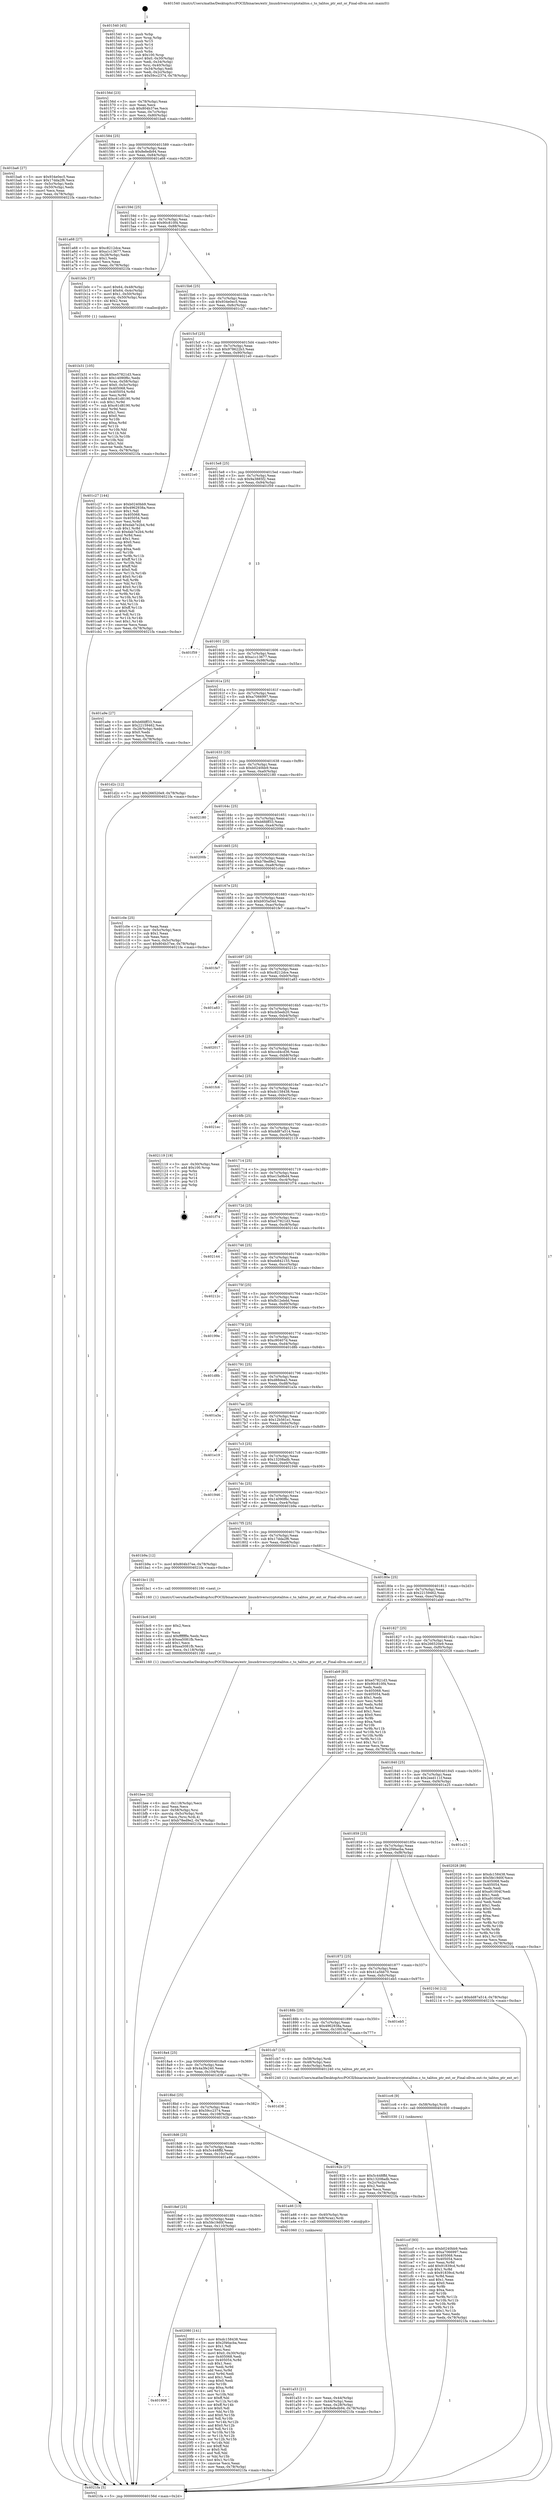 digraph "0x401540" {
  label = "0x401540 (/mnt/c/Users/mathe/Desktop/tcc/POCII/binaries/extr_linuxdriverscryptotalitos.c_to_talitos_ptr_ext_or_Final-ollvm.out::main(0))"
  labelloc = "t"
  node[shape=record]

  Entry [label="",width=0.3,height=0.3,shape=circle,fillcolor=black,style=filled]
  "0x40156d" [label="{
     0x40156d [23]\l
     | [instrs]\l
     &nbsp;&nbsp;0x40156d \<+3\>: mov -0x78(%rbp),%eax\l
     &nbsp;&nbsp;0x401570 \<+2\>: mov %eax,%ecx\l
     &nbsp;&nbsp;0x401572 \<+6\>: sub $0x804b37ee,%ecx\l
     &nbsp;&nbsp;0x401578 \<+3\>: mov %eax,-0x7c(%rbp)\l
     &nbsp;&nbsp;0x40157b \<+3\>: mov %ecx,-0x80(%rbp)\l
     &nbsp;&nbsp;0x40157e \<+6\>: je 0000000000401ba6 \<main+0x666\>\l
  }"]
  "0x401ba6" [label="{
     0x401ba6 [27]\l
     | [instrs]\l
     &nbsp;&nbsp;0x401ba6 \<+5\>: mov $0x934e0ec5,%eax\l
     &nbsp;&nbsp;0x401bab \<+5\>: mov $0x17dda2f6,%ecx\l
     &nbsp;&nbsp;0x401bb0 \<+3\>: mov -0x5c(%rbp),%edx\l
     &nbsp;&nbsp;0x401bb3 \<+3\>: cmp -0x50(%rbp),%edx\l
     &nbsp;&nbsp;0x401bb6 \<+3\>: cmovl %ecx,%eax\l
     &nbsp;&nbsp;0x401bb9 \<+3\>: mov %eax,-0x78(%rbp)\l
     &nbsp;&nbsp;0x401bbc \<+5\>: jmp 00000000004021fa \<main+0xcba\>\l
  }"]
  "0x401584" [label="{
     0x401584 [25]\l
     | [instrs]\l
     &nbsp;&nbsp;0x401584 \<+5\>: jmp 0000000000401589 \<main+0x49\>\l
     &nbsp;&nbsp;0x401589 \<+3\>: mov -0x7c(%rbp),%eax\l
     &nbsp;&nbsp;0x40158c \<+5\>: sub $0x8efedb94,%eax\l
     &nbsp;&nbsp;0x401591 \<+6\>: mov %eax,-0x84(%rbp)\l
     &nbsp;&nbsp;0x401597 \<+6\>: je 0000000000401a68 \<main+0x528\>\l
  }"]
  Exit [label="",width=0.3,height=0.3,shape=circle,fillcolor=black,style=filled,peripheries=2]
  "0x401a68" [label="{
     0x401a68 [27]\l
     | [instrs]\l
     &nbsp;&nbsp;0x401a68 \<+5\>: mov $0xc8212dce,%eax\l
     &nbsp;&nbsp;0x401a6d \<+5\>: mov $0xa1c13677,%ecx\l
     &nbsp;&nbsp;0x401a72 \<+3\>: mov -0x28(%rbp),%edx\l
     &nbsp;&nbsp;0x401a75 \<+3\>: cmp $0x1,%edx\l
     &nbsp;&nbsp;0x401a78 \<+3\>: cmovl %ecx,%eax\l
     &nbsp;&nbsp;0x401a7b \<+3\>: mov %eax,-0x78(%rbp)\l
     &nbsp;&nbsp;0x401a7e \<+5\>: jmp 00000000004021fa \<main+0xcba\>\l
  }"]
  "0x40159d" [label="{
     0x40159d [25]\l
     | [instrs]\l
     &nbsp;&nbsp;0x40159d \<+5\>: jmp 00000000004015a2 \<main+0x62\>\l
     &nbsp;&nbsp;0x4015a2 \<+3\>: mov -0x7c(%rbp),%eax\l
     &nbsp;&nbsp;0x4015a5 \<+5\>: sub $0x90c810f4,%eax\l
     &nbsp;&nbsp;0x4015aa \<+6\>: mov %eax,-0x88(%rbp)\l
     &nbsp;&nbsp;0x4015b0 \<+6\>: je 0000000000401b0c \<main+0x5cc\>\l
  }"]
  "0x401908" [label="{
     0x401908\l
  }", style=dashed]
  "0x401b0c" [label="{
     0x401b0c [37]\l
     | [instrs]\l
     &nbsp;&nbsp;0x401b0c \<+7\>: movl $0x64,-0x48(%rbp)\l
     &nbsp;&nbsp;0x401b13 \<+7\>: movl $0x64,-0x4c(%rbp)\l
     &nbsp;&nbsp;0x401b1a \<+7\>: movl $0x1,-0x50(%rbp)\l
     &nbsp;&nbsp;0x401b21 \<+4\>: movslq -0x50(%rbp),%rax\l
     &nbsp;&nbsp;0x401b25 \<+4\>: shl $0x2,%rax\l
     &nbsp;&nbsp;0x401b29 \<+3\>: mov %rax,%rdi\l
     &nbsp;&nbsp;0x401b2c \<+5\>: call 0000000000401050 \<malloc@plt\>\l
     | [calls]\l
     &nbsp;&nbsp;0x401050 \{1\} (unknown)\l
  }"]
  "0x4015b6" [label="{
     0x4015b6 [25]\l
     | [instrs]\l
     &nbsp;&nbsp;0x4015b6 \<+5\>: jmp 00000000004015bb \<main+0x7b\>\l
     &nbsp;&nbsp;0x4015bb \<+3\>: mov -0x7c(%rbp),%eax\l
     &nbsp;&nbsp;0x4015be \<+5\>: sub $0x934e0ec5,%eax\l
     &nbsp;&nbsp;0x4015c3 \<+6\>: mov %eax,-0x8c(%rbp)\l
     &nbsp;&nbsp;0x4015c9 \<+6\>: je 0000000000401c27 \<main+0x6e7\>\l
  }"]
  "0x402080" [label="{
     0x402080 [141]\l
     | [instrs]\l
     &nbsp;&nbsp;0x402080 \<+5\>: mov $0xdc158438,%eax\l
     &nbsp;&nbsp;0x402085 \<+5\>: mov $0x2f46acba,%ecx\l
     &nbsp;&nbsp;0x40208a \<+2\>: mov $0x1,%dl\l
     &nbsp;&nbsp;0x40208c \<+2\>: xor %esi,%esi\l
     &nbsp;&nbsp;0x40208e \<+7\>: movl $0x0,-0x30(%rbp)\l
     &nbsp;&nbsp;0x402095 \<+7\>: mov 0x405068,%edi\l
     &nbsp;&nbsp;0x40209c \<+8\>: mov 0x405054,%r8d\l
     &nbsp;&nbsp;0x4020a4 \<+3\>: sub $0x1,%esi\l
     &nbsp;&nbsp;0x4020a7 \<+3\>: mov %edi,%r9d\l
     &nbsp;&nbsp;0x4020aa \<+3\>: add %esi,%r9d\l
     &nbsp;&nbsp;0x4020ad \<+4\>: imul %r9d,%edi\l
     &nbsp;&nbsp;0x4020b1 \<+3\>: and $0x1,%edi\l
     &nbsp;&nbsp;0x4020b4 \<+3\>: cmp $0x0,%edi\l
     &nbsp;&nbsp;0x4020b7 \<+4\>: sete %r10b\l
     &nbsp;&nbsp;0x4020bb \<+4\>: cmp $0xa,%r8d\l
     &nbsp;&nbsp;0x4020bf \<+4\>: setl %r11b\l
     &nbsp;&nbsp;0x4020c3 \<+3\>: mov %r10b,%bl\l
     &nbsp;&nbsp;0x4020c6 \<+3\>: xor $0xff,%bl\l
     &nbsp;&nbsp;0x4020c9 \<+3\>: mov %r11b,%r14b\l
     &nbsp;&nbsp;0x4020cc \<+4\>: xor $0xff,%r14b\l
     &nbsp;&nbsp;0x4020d0 \<+3\>: xor $0x0,%dl\l
     &nbsp;&nbsp;0x4020d3 \<+3\>: mov %bl,%r15b\l
     &nbsp;&nbsp;0x4020d6 \<+4\>: and $0x0,%r15b\l
     &nbsp;&nbsp;0x4020da \<+3\>: and %dl,%r10b\l
     &nbsp;&nbsp;0x4020dd \<+3\>: mov %r14b,%r12b\l
     &nbsp;&nbsp;0x4020e0 \<+4\>: and $0x0,%r12b\l
     &nbsp;&nbsp;0x4020e4 \<+3\>: and %dl,%r11b\l
     &nbsp;&nbsp;0x4020e7 \<+3\>: or %r10b,%r15b\l
     &nbsp;&nbsp;0x4020ea \<+3\>: or %r11b,%r12b\l
     &nbsp;&nbsp;0x4020ed \<+3\>: xor %r12b,%r15b\l
     &nbsp;&nbsp;0x4020f0 \<+3\>: or %r14b,%bl\l
     &nbsp;&nbsp;0x4020f3 \<+3\>: xor $0xff,%bl\l
     &nbsp;&nbsp;0x4020f6 \<+3\>: or $0x0,%dl\l
     &nbsp;&nbsp;0x4020f9 \<+2\>: and %dl,%bl\l
     &nbsp;&nbsp;0x4020fb \<+3\>: or %bl,%r15b\l
     &nbsp;&nbsp;0x4020fe \<+4\>: test $0x1,%r15b\l
     &nbsp;&nbsp;0x402102 \<+3\>: cmovne %ecx,%eax\l
     &nbsp;&nbsp;0x402105 \<+3\>: mov %eax,-0x78(%rbp)\l
     &nbsp;&nbsp;0x402108 \<+5\>: jmp 00000000004021fa \<main+0xcba\>\l
  }"]
  "0x401c27" [label="{
     0x401c27 [144]\l
     | [instrs]\l
     &nbsp;&nbsp;0x401c27 \<+5\>: mov $0xb0240bb9,%eax\l
     &nbsp;&nbsp;0x401c2c \<+5\>: mov $0x4962938a,%ecx\l
     &nbsp;&nbsp;0x401c31 \<+2\>: mov $0x1,%dl\l
     &nbsp;&nbsp;0x401c33 \<+7\>: mov 0x405068,%esi\l
     &nbsp;&nbsp;0x401c3a \<+7\>: mov 0x405054,%edi\l
     &nbsp;&nbsp;0x401c41 \<+3\>: mov %esi,%r8d\l
     &nbsp;&nbsp;0x401c44 \<+7\>: add $0xdab7e2b4,%r8d\l
     &nbsp;&nbsp;0x401c4b \<+4\>: sub $0x1,%r8d\l
     &nbsp;&nbsp;0x401c4f \<+7\>: sub $0xdab7e2b4,%r8d\l
     &nbsp;&nbsp;0x401c56 \<+4\>: imul %r8d,%esi\l
     &nbsp;&nbsp;0x401c5a \<+3\>: and $0x1,%esi\l
     &nbsp;&nbsp;0x401c5d \<+3\>: cmp $0x0,%esi\l
     &nbsp;&nbsp;0x401c60 \<+4\>: sete %r9b\l
     &nbsp;&nbsp;0x401c64 \<+3\>: cmp $0xa,%edi\l
     &nbsp;&nbsp;0x401c67 \<+4\>: setl %r10b\l
     &nbsp;&nbsp;0x401c6b \<+3\>: mov %r9b,%r11b\l
     &nbsp;&nbsp;0x401c6e \<+4\>: xor $0xff,%r11b\l
     &nbsp;&nbsp;0x401c72 \<+3\>: mov %r10b,%bl\l
     &nbsp;&nbsp;0x401c75 \<+3\>: xor $0xff,%bl\l
     &nbsp;&nbsp;0x401c78 \<+3\>: xor $0x0,%dl\l
     &nbsp;&nbsp;0x401c7b \<+3\>: mov %r11b,%r14b\l
     &nbsp;&nbsp;0x401c7e \<+4\>: and $0x0,%r14b\l
     &nbsp;&nbsp;0x401c82 \<+3\>: and %dl,%r9b\l
     &nbsp;&nbsp;0x401c85 \<+3\>: mov %bl,%r15b\l
     &nbsp;&nbsp;0x401c88 \<+4\>: and $0x0,%r15b\l
     &nbsp;&nbsp;0x401c8c \<+3\>: and %dl,%r10b\l
     &nbsp;&nbsp;0x401c8f \<+3\>: or %r9b,%r14b\l
     &nbsp;&nbsp;0x401c92 \<+3\>: or %r10b,%r15b\l
     &nbsp;&nbsp;0x401c95 \<+3\>: xor %r15b,%r14b\l
     &nbsp;&nbsp;0x401c98 \<+3\>: or %bl,%r11b\l
     &nbsp;&nbsp;0x401c9b \<+4\>: xor $0xff,%r11b\l
     &nbsp;&nbsp;0x401c9f \<+3\>: or $0x0,%dl\l
     &nbsp;&nbsp;0x401ca2 \<+3\>: and %dl,%r11b\l
     &nbsp;&nbsp;0x401ca5 \<+3\>: or %r11b,%r14b\l
     &nbsp;&nbsp;0x401ca8 \<+4\>: test $0x1,%r14b\l
     &nbsp;&nbsp;0x401cac \<+3\>: cmovne %ecx,%eax\l
     &nbsp;&nbsp;0x401caf \<+3\>: mov %eax,-0x78(%rbp)\l
     &nbsp;&nbsp;0x401cb2 \<+5\>: jmp 00000000004021fa \<main+0xcba\>\l
  }"]
  "0x4015cf" [label="{
     0x4015cf [25]\l
     | [instrs]\l
     &nbsp;&nbsp;0x4015cf \<+5\>: jmp 00000000004015d4 \<main+0x94\>\l
     &nbsp;&nbsp;0x4015d4 \<+3\>: mov -0x7c(%rbp),%eax\l
     &nbsp;&nbsp;0x4015d7 \<+5\>: sub $0x978622b3,%eax\l
     &nbsp;&nbsp;0x4015dc \<+6\>: mov %eax,-0x90(%rbp)\l
     &nbsp;&nbsp;0x4015e2 \<+6\>: je 00000000004021e0 \<main+0xca0\>\l
  }"]
  "0x401ccf" [label="{
     0x401ccf [93]\l
     | [instrs]\l
     &nbsp;&nbsp;0x401ccf \<+5\>: mov $0xb0240bb9,%edx\l
     &nbsp;&nbsp;0x401cd4 \<+5\>: mov $0xa7066997,%esi\l
     &nbsp;&nbsp;0x401cd9 \<+7\>: mov 0x405068,%eax\l
     &nbsp;&nbsp;0x401ce0 \<+7\>: mov 0x405054,%ecx\l
     &nbsp;&nbsp;0x401ce7 \<+3\>: mov %eax,%r8d\l
     &nbsp;&nbsp;0x401cea \<+7\>: add $0x91839cd,%r8d\l
     &nbsp;&nbsp;0x401cf1 \<+4\>: sub $0x1,%r8d\l
     &nbsp;&nbsp;0x401cf5 \<+7\>: sub $0x91839cd,%r8d\l
     &nbsp;&nbsp;0x401cfc \<+4\>: imul %r8d,%eax\l
     &nbsp;&nbsp;0x401d00 \<+3\>: and $0x1,%eax\l
     &nbsp;&nbsp;0x401d03 \<+3\>: cmp $0x0,%eax\l
     &nbsp;&nbsp;0x401d06 \<+4\>: sete %r9b\l
     &nbsp;&nbsp;0x401d0a \<+3\>: cmp $0xa,%ecx\l
     &nbsp;&nbsp;0x401d0d \<+4\>: setl %r10b\l
     &nbsp;&nbsp;0x401d11 \<+3\>: mov %r9b,%r11b\l
     &nbsp;&nbsp;0x401d14 \<+3\>: and %r10b,%r11b\l
     &nbsp;&nbsp;0x401d17 \<+3\>: xor %r10b,%r9b\l
     &nbsp;&nbsp;0x401d1a \<+3\>: or %r9b,%r11b\l
     &nbsp;&nbsp;0x401d1d \<+4\>: test $0x1,%r11b\l
     &nbsp;&nbsp;0x401d21 \<+3\>: cmovne %esi,%edx\l
     &nbsp;&nbsp;0x401d24 \<+3\>: mov %edx,-0x78(%rbp)\l
     &nbsp;&nbsp;0x401d27 \<+5\>: jmp 00000000004021fa \<main+0xcba\>\l
  }"]
  "0x4021e0" [label="{
     0x4021e0\l
  }", style=dashed]
  "0x4015e8" [label="{
     0x4015e8 [25]\l
     | [instrs]\l
     &nbsp;&nbsp;0x4015e8 \<+5\>: jmp 00000000004015ed \<main+0xad\>\l
     &nbsp;&nbsp;0x4015ed \<+3\>: mov -0x7c(%rbp),%eax\l
     &nbsp;&nbsp;0x4015f0 \<+5\>: sub $0x9a3885f2,%eax\l
     &nbsp;&nbsp;0x4015f5 \<+6\>: mov %eax,-0x94(%rbp)\l
     &nbsp;&nbsp;0x4015fb \<+6\>: je 0000000000401f59 \<main+0xa19\>\l
  }"]
  "0x401cc6" [label="{
     0x401cc6 [9]\l
     | [instrs]\l
     &nbsp;&nbsp;0x401cc6 \<+4\>: mov -0x58(%rbp),%rdi\l
     &nbsp;&nbsp;0x401cca \<+5\>: call 0000000000401030 \<free@plt\>\l
     | [calls]\l
     &nbsp;&nbsp;0x401030 \{1\} (unknown)\l
  }"]
  "0x401f59" [label="{
     0x401f59\l
  }", style=dashed]
  "0x401601" [label="{
     0x401601 [25]\l
     | [instrs]\l
     &nbsp;&nbsp;0x401601 \<+5\>: jmp 0000000000401606 \<main+0xc6\>\l
     &nbsp;&nbsp;0x401606 \<+3\>: mov -0x7c(%rbp),%eax\l
     &nbsp;&nbsp;0x401609 \<+5\>: sub $0xa1c13677,%eax\l
     &nbsp;&nbsp;0x40160e \<+6\>: mov %eax,-0x98(%rbp)\l
     &nbsp;&nbsp;0x401614 \<+6\>: je 0000000000401a9e \<main+0x55e\>\l
  }"]
  "0x401bee" [label="{
     0x401bee [32]\l
     | [instrs]\l
     &nbsp;&nbsp;0x401bee \<+6\>: mov -0x118(%rbp),%ecx\l
     &nbsp;&nbsp;0x401bf4 \<+3\>: imul %eax,%ecx\l
     &nbsp;&nbsp;0x401bf7 \<+4\>: mov -0x58(%rbp),%rsi\l
     &nbsp;&nbsp;0x401bfb \<+4\>: movslq -0x5c(%rbp),%rdi\l
     &nbsp;&nbsp;0x401bff \<+3\>: mov %ecx,(%rsi,%rdi,4)\l
     &nbsp;&nbsp;0x401c02 \<+7\>: movl $0xb78ed9e2,-0x78(%rbp)\l
     &nbsp;&nbsp;0x401c09 \<+5\>: jmp 00000000004021fa \<main+0xcba\>\l
  }"]
  "0x401a9e" [label="{
     0x401a9e [27]\l
     | [instrs]\l
     &nbsp;&nbsp;0x401a9e \<+5\>: mov $0xb6fdff33,%eax\l
     &nbsp;&nbsp;0x401aa3 \<+5\>: mov $0x22159462,%ecx\l
     &nbsp;&nbsp;0x401aa8 \<+3\>: mov -0x28(%rbp),%edx\l
     &nbsp;&nbsp;0x401aab \<+3\>: cmp $0x0,%edx\l
     &nbsp;&nbsp;0x401aae \<+3\>: cmove %ecx,%eax\l
     &nbsp;&nbsp;0x401ab1 \<+3\>: mov %eax,-0x78(%rbp)\l
     &nbsp;&nbsp;0x401ab4 \<+5\>: jmp 00000000004021fa \<main+0xcba\>\l
  }"]
  "0x40161a" [label="{
     0x40161a [25]\l
     | [instrs]\l
     &nbsp;&nbsp;0x40161a \<+5\>: jmp 000000000040161f \<main+0xdf\>\l
     &nbsp;&nbsp;0x40161f \<+3\>: mov -0x7c(%rbp),%eax\l
     &nbsp;&nbsp;0x401622 \<+5\>: sub $0xa7066997,%eax\l
     &nbsp;&nbsp;0x401627 \<+6\>: mov %eax,-0x9c(%rbp)\l
     &nbsp;&nbsp;0x40162d \<+6\>: je 0000000000401d2c \<main+0x7ec\>\l
  }"]
  "0x401bc6" [label="{
     0x401bc6 [40]\l
     | [instrs]\l
     &nbsp;&nbsp;0x401bc6 \<+5\>: mov $0x2,%ecx\l
     &nbsp;&nbsp;0x401bcb \<+1\>: cltd\l
     &nbsp;&nbsp;0x401bcc \<+2\>: idiv %ecx\l
     &nbsp;&nbsp;0x401bce \<+6\>: imul $0xfffffffe,%edx,%ecx\l
     &nbsp;&nbsp;0x401bd4 \<+6\>: sub $0xea5081fb,%ecx\l
     &nbsp;&nbsp;0x401bda \<+3\>: add $0x1,%ecx\l
     &nbsp;&nbsp;0x401bdd \<+6\>: add $0xea5081fb,%ecx\l
     &nbsp;&nbsp;0x401be3 \<+6\>: mov %ecx,-0x118(%rbp)\l
     &nbsp;&nbsp;0x401be9 \<+5\>: call 0000000000401160 \<next_i\>\l
     | [calls]\l
     &nbsp;&nbsp;0x401160 \{1\} (/mnt/c/Users/mathe/Desktop/tcc/POCII/binaries/extr_linuxdriverscryptotalitos.c_to_talitos_ptr_ext_or_Final-ollvm.out::next_i)\l
  }"]
  "0x401d2c" [label="{
     0x401d2c [12]\l
     | [instrs]\l
     &nbsp;&nbsp;0x401d2c \<+7\>: movl $0x266520e9,-0x78(%rbp)\l
     &nbsp;&nbsp;0x401d33 \<+5\>: jmp 00000000004021fa \<main+0xcba\>\l
  }"]
  "0x401633" [label="{
     0x401633 [25]\l
     | [instrs]\l
     &nbsp;&nbsp;0x401633 \<+5\>: jmp 0000000000401638 \<main+0xf8\>\l
     &nbsp;&nbsp;0x401638 \<+3\>: mov -0x7c(%rbp),%eax\l
     &nbsp;&nbsp;0x40163b \<+5\>: sub $0xb0240bb9,%eax\l
     &nbsp;&nbsp;0x401640 \<+6\>: mov %eax,-0xa0(%rbp)\l
     &nbsp;&nbsp;0x401646 \<+6\>: je 0000000000402180 \<main+0xc40\>\l
  }"]
  "0x401b31" [label="{
     0x401b31 [105]\l
     | [instrs]\l
     &nbsp;&nbsp;0x401b31 \<+5\>: mov $0xe57821d3,%ecx\l
     &nbsp;&nbsp;0x401b36 \<+5\>: mov $0x14090f6c,%edx\l
     &nbsp;&nbsp;0x401b3b \<+4\>: mov %rax,-0x58(%rbp)\l
     &nbsp;&nbsp;0x401b3f \<+7\>: movl $0x0,-0x5c(%rbp)\l
     &nbsp;&nbsp;0x401b46 \<+7\>: mov 0x405068,%esi\l
     &nbsp;&nbsp;0x401b4d \<+8\>: mov 0x405054,%r8d\l
     &nbsp;&nbsp;0x401b55 \<+3\>: mov %esi,%r9d\l
     &nbsp;&nbsp;0x401b58 \<+7\>: add $0xc61d8190,%r9d\l
     &nbsp;&nbsp;0x401b5f \<+4\>: sub $0x1,%r9d\l
     &nbsp;&nbsp;0x401b63 \<+7\>: sub $0xc61d8190,%r9d\l
     &nbsp;&nbsp;0x401b6a \<+4\>: imul %r9d,%esi\l
     &nbsp;&nbsp;0x401b6e \<+3\>: and $0x1,%esi\l
     &nbsp;&nbsp;0x401b71 \<+3\>: cmp $0x0,%esi\l
     &nbsp;&nbsp;0x401b74 \<+4\>: sete %r10b\l
     &nbsp;&nbsp;0x401b78 \<+4\>: cmp $0xa,%r8d\l
     &nbsp;&nbsp;0x401b7c \<+4\>: setl %r11b\l
     &nbsp;&nbsp;0x401b80 \<+3\>: mov %r10b,%bl\l
     &nbsp;&nbsp;0x401b83 \<+3\>: and %r11b,%bl\l
     &nbsp;&nbsp;0x401b86 \<+3\>: xor %r11b,%r10b\l
     &nbsp;&nbsp;0x401b89 \<+3\>: or %r10b,%bl\l
     &nbsp;&nbsp;0x401b8c \<+3\>: test $0x1,%bl\l
     &nbsp;&nbsp;0x401b8f \<+3\>: cmovne %edx,%ecx\l
     &nbsp;&nbsp;0x401b92 \<+3\>: mov %ecx,-0x78(%rbp)\l
     &nbsp;&nbsp;0x401b95 \<+5\>: jmp 00000000004021fa \<main+0xcba\>\l
  }"]
  "0x402180" [label="{
     0x402180\l
  }", style=dashed]
  "0x40164c" [label="{
     0x40164c [25]\l
     | [instrs]\l
     &nbsp;&nbsp;0x40164c \<+5\>: jmp 0000000000401651 \<main+0x111\>\l
     &nbsp;&nbsp;0x401651 \<+3\>: mov -0x7c(%rbp),%eax\l
     &nbsp;&nbsp;0x401654 \<+5\>: sub $0xb6fdff33,%eax\l
     &nbsp;&nbsp;0x401659 \<+6\>: mov %eax,-0xa4(%rbp)\l
     &nbsp;&nbsp;0x40165f \<+6\>: je 000000000040200b \<main+0xacb\>\l
  }"]
  "0x401a53" [label="{
     0x401a53 [21]\l
     | [instrs]\l
     &nbsp;&nbsp;0x401a53 \<+3\>: mov %eax,-0x44(%rbp)\l
     &nbsp;&nbsp;0x401a56 \<+3\>: mov -0x44(%rbp),%eax\l
     &nbsp;&nbsp;0x401a59 \<+3\>: mov %eax,-0x28(%rbp)\l
     &nbsp;&nbsp;0x401a5c \<+7\>: movl $0x8efedb94,-0x78(%rbp)\l
     &nbsp;&nbsp;0x401a63 \<+5\>: jmp 00000000004021fa \<main+0xcba\>\l
  }"]
  "0x40200b" [label="{
     0x40200b\l
  }", style=dashed]
  "0x401665" [label="{
     0x401665 [25]\l
     | [instrs]\l
     &nbsp;&nbsp;0x401665 \<+5\>: jmp 000000000040166a \<main+0x12a\>\l
     &nbsp;&nbsp;0x40166a \<+3\>: mov -0x7c(%rbp),%eax\l
     &nbsp;&nbsp;0x40166d \<+5\>: sub $0xb78ed9e2,%eax\l
     &nbsp;&nbsp;0x401672 \<+6\>: mov %eax,-0xa8(%rbp)\l
     &nbsp;&nbsp;0x401678 \<+6\>: je 0000000000401c0e \<main+0x6ce\>\l
  }"]
  "0x4018ef" [label="{
     0x4018ef [25]\l
     | [instrs]\l
     &nbsp;&nbsp;0x4018ef \<+5\>: jmp 00000000004018f4 \<main+0x3b4\>\l
     &nbsp;&nbsp;0x4018f4 \<+3\>: mov -0x7c(%rbp),%eax\l
     &nbsp;&nbsp;0x4018f7 \<+5\>: sub $0x5fe19d0f,%eax\l
     &nbsp;&nbsp;0x4018fc \<+6\>: mov %eax,-0x110(%rbp)\l
     &nbsp;&nbsp;0x401902 \<+6\>: je 0000000000402080 \<main+0xb40\>\l
  }"]
  "0x401c0e" [label="{
     0x401c0e [25]\l
     | [instrs]\l
     &nbsp;&nbsp;0x401c0e \<+2\>: xor %eax,%eax\l
     &nbsp;&nbsp;0x401c10 \<+3\>: mov -0x5c(%rbp),%ecx\l
     &nbsp;&nbsp;0x401c13 \<+3\>: sub $0x1,%eax\l
     &nbsp;&nbsp;0x401c16 \<+2\>: sub %eax,%ecx\l
     &nbsp;&nbsp;0x401c18 \<+3\>: mov %ecx,-0x5c(%rbp)\l
     &nbsp;&nbsp;0x401c1b \<+7\>: movl $0x804b37ee,-0x78(%rbp)\l
     &nbsp;&nbsp;0x401c22 \<+5\>: jmp 00000000004021fa \<main+0xcba\>\l
  }"]
  "0x40167e" [label="{
     0x40167e [25]\l
     | [instrs]\l
     &nbsp;&nbsp;0x40167e \<+5\>: jmp 0000000000401683 \<main+0x143\>\l
     &nbsp;&nbsp;0x401683 \<+3\>: mov -0x7c(%rbp),%eax\l
     &nbsp;&nbsp;0x401686 \<+5\>: sub $0xb935a54d,%eax\l
     &nbsp;&nbsp;0x40168b \<+6\>: mov %eax,-0xac(%rbp)\l
     &nbsp;&nbsp;0x401691 \<+6\>: je 0000000000401fe7 \<main+0xaa7\>\l
  }"]
  "0x401a46" [label="{
     0x401a46 [13]\l
     | [instrs]\l
     &nbsp;&nbsp;0x401a46 \<+4\>: mov -0x40(%rbp),%rax\l
     &nbsp;&nbsp;0x401a4a \<+4\>: mov 0x8(%rax),%rdi\l
     &nbsp;&nbsp;0x401a4e \<+5\>: call 0000000000401060 \<atoi@plt\>\l
     | [calls]\l
     &nbsp;&nbsp;0x401060 \{1\} (unknown)\l
  }"]
  "0x401fe7" [label="{
     0x401fe7\l
  }", style=dashed]
  "0x401697" [label="{
     0x401697 [25]\l
     | [instrs]\l
     &nbsp;&nbsp;0x401697 \<+5\>: jmp 000000000040169c \<main+0x15c\>\l
     &nbsp;&nbsp;0x40169c \<+3\>: mov -0x7c(%rbp),%eax\l
     &nbsp;&nbsp;0x40169f \<+5\>: sub $0xc8212dce,%eax\l
     &nbsp;&nbsp;0x4016a4 \<+6\>: mov %eax,-0xb0(%rbp)\l
     &nbsp;&nbsp;0x4016aa \<+6\>: je 0000000000401a83 \<main+0x543\>\l
  }"]
  "0x401540" [label="{
     0x401540 [45]\l
     | [instrs]\l
     &nbsp;&nbsp;0x401540 \<+1\>: push %rbp\l
     &nbsp;&nbsp;0x401541 \<+3\>: mov %rsp,%rbp\l
     &nbsp;&nbsp;0x401544 \<+2\>: push %r15\l
     &nbsp;&nbsp;0x401546 \<+2\>: push %r14\l
     &nbsp;&nbsp;0x401548 \<+2\>: push %r12\l
     &nbsp;&nbsp;0x40154a \<+1\>: push %rbx\l
     &nbsp;&nbsp;0x40154b \<+7\>: sub $0x100,%rsp\l
     &nbsp;&nbsp;0x401552 \<+7\>: movl $0x0,-0x30(%rbp)\l
     &nbsp;&nbsp;0x401559 \<+3\>: mov %edi,-0x34(%rbp)\l
     &nbsp;&nbsp;0x40155c \<+4\>: mov %rsi,-0x40(%rbp)\l
     &nbsp;&nbsp;0x401560 \<+3\>: mov -0x34(%rbp),%edi\l
     &nbsp;&nbsp;0x401563 \<+3\>: mov %edi,-0x2c(%rbp)\l
     &nbsp;&nbsp;0x401566 \<+7\>: movl $0x59cc2374,-0x78(%rbp)\l
  }"]
  "0x401a83" [label="{
     0x401a83\l
  }", style=dashed]
  "0x4016b0" [label="{
     0x4016b0 [25]\l
     | [instrs]\l
     &nbsp;&nbsp;0x4016b0 \<+5\>: jmp 00000000004016b5 \<main+0x175\>\l
     &nbsp;&nbsp;0x4016b5 \<+3\>: mov -0x7c(%rbp),%eax\l
     &nbsp;&nbsp;0x4016b8 \<+5\>: sub $0xcb5eeb20,%eax\l
     &nbsp;&nbsp;0x4016bd \<+6\>: mov %eax,-0xb4(%rbp)\l
     &nbsp;&nbsp;0x4016c3 \<+6\>: je 0000000000402017 \<main+0xad7\>\l
  }"]
  "0x4021fa" [label="{
     0x4021fa [5]\l
     | [instrs]\l
     &nbsp;&nbsp;0x4021fa \<+5\>: jmp 000000000040156d \<main+0x2d\>\l
  }"]
  "0x402017" [label="{
     0x402017\l
  }", style=dashed]
  "0x4016c9" [label="{
     0x4016c9 [25]\l
     | [instrs]\l
     &nbsp;&nbsp;0x4016c9 \<+5\>: jmp 00000000004016ce \<main+0x18e\>\l
     &nbsp;&nbsp;0x4016ce \<+3\>: mov -0x7c(%rbp),%eax\l
     &nbsp;&nbsp;0x4016d1 \<+5\>: sub $0xccd4cd36,%eax\l
     &nbsp;&nbsp;0x4016d6 \<+6\>: mov %eax,-0xb8(%rbp)\l
     &nbsp;&nbsp;0x4016dc \<+6\>: je 0000000000401fc6 \<main+0xa86\>\l
  }"]
  "0x4018d6" [label="{
     0x4018d6 [25]\l
     | [instrs]\l
     &nbsp;&nbsp;0x4018d6 \<+5\>: jmp 00000000004018db \<main+0x39b\>\l
     &nbsp;&nbsp;0x4018db \<+3\>: mov -0x7c(%rbp),%eax\l
     &nbsp;&nbsp;0x4018de \<+5\>: sub $0x5c448ffd,%eax\l
     &nbsp;&nbsp;0x4018e3 \<+6\>: mov %eax,-0x10c(%rbp)\l
     &nbsp;&nbsp;0x4018e9 \<+6\>: je 0000000000401a46 \<main+0x506\>\l
  }"]
  "0x401fc6" [label="{
     0x401fc6\l
  }", style=dashed]
  "0x4016e2" [label="{
     0x4016e2 [25]\l
     | [instrs]\l
     &nbsp;&nbsp;0x4016e2 \<+5\>: jmp 00000000004016e7 \<main+0x1a7\>\l
     &nbsp;&nbsp;0x4016e7 \<+3\>: mov -0x7c(%rbp),%eax\l
     &nbsp;&nbsp;0x4016ea \<+5\>: sub $0xdc158438,%eax\l
     &nbsp;&nbsp;0x4016ef \<+6\>: mov %eax,-0xbc(%rbp)\l
     &nbsp;&nbsp;0x4016f5 \<+6\>: je 00000000004021ec \<main+0xcac\>\l
  }"]
  "0x40192b" [label="{
     0x40192b [27]\l
     | [instrs]\l
     &nbsp;&nbsp;0x40192b \<+5\>: mov $0x5c448ffd,%eax\l
     &nbsp;&nbsp;0x401930 \<+5\>: mov $0x13208adb,%ecx\l
     &nbsp;&nbsp;0x401935 \<+3\>: mov -0x2c(%rbp),%edx\l
     &nbsp;&nbsp;0x401938 \<+3\>: cmp $0x2,%edx\l
     &nbsp;&nbsp;0x40193b \<+3\>: cmovne %ecx,%eax\l
     &nbsp;&nbsp;0x40193e \<+3\>: mov %eax,-0x78(%rbp)\l
     &nbsp;&nbsp;0x401941 \<+5\>: jmp 00000000004021fa \<main+0xcba\>\l
  }"]
  "0x4021ec" [label="{
     0x4021ec\l
  }", style=dashed]
  "0x4016fb" [label="{
     0x4016fb [25]\l
     | [instrs]\l
     &nbsp;&nbsp;0x4016fb \<+5\>: jmp 0000000000401700 \<main+0x1c0\>\l
     &nbsp;&nbsp;0x401700 \<+3\>: mov -0x7c(%rbp),%eax\l
     &nbsp;&nbsp;0x401703 \<+5\>: sub $0xdd87a514,%eax\l
     &nbsp;&nbsp;0x401708 \<+6\>: mov %eax,-0xc0(%rbp)\l
     &nbsp;&nbsp;0x40170e \<+6\>: je 0000000000402119 \<main+0xbd9\>\l
  }"]
  "0x4018bd" [label="{
     0x4018bd [25]\l
     | [instrs]\l
     &nbsp;&nbsp;0x4018bd \<+5\>: jmp 00000000004018c2 \<main+0x382\>\l
     &nbsp;&nbsp;0x4018c2 \<+3\>: mov -0x7c(%rbp),%eax\l
     &nbsp;&nbsp;0x4018c5 \<+5\>: sub $0x59cc2374,%eax\l
     &nbsp;&nbsp;0x4018ca \<+6\>: mov %eax,-0x108(%rbp)\l
     &nbsp;&nbsp;0x4018d0 \<+6\>: je 000000000040192b \<main+0x3eb\>\l
  }"]
  "0x402119" [label="{
     0x402119 [19]\l
     | [instrs]\l
     &nbsp;&nbsp;0x402119 \<+3\>: mov -0x30(%rbp),%eax\l
     &nbsp;&nbsp;0x40211c \<+7\>: add $0x100,%rsp\l
     &nbsp;&nbsp;0x402123 \<+1\>: pop %rbx\l
     &nbsp;&nbsp;0x402124 \<+2\>: pop %r12\l
     &nbsp;&nbsp;0x402126 \<+2\>: pop %r14\l
     &nbsp;&nbsp;0x402128 \<+2\>: pop %r15\l
     &nbsp;&nbsp;0x40212a \<+1\>: pop %rbp\l
     &nbsp;&nbsp;0x40212b \<+1\>: ret\l
  }"]
  "0x401714" [label="{
     0x401714 [25]\l
     | [instrs]\l
     &nbsp;&nbsp;0x401714 \<+5\>: jmp 0000000000401719 \<main+0x1d9\>\l
     &nbsp;&nbsp;0x401719 \<+3\>: mov -0x7c(%rbp),%eax\l
     &nbsp;&nbsp;0x40171c \<+5\>: sub $0xe15a9bd4,%eax\l
     &nbsp;&nbsp;0x401721 \<+6\>: mov %eax,-0xc4(%rbp)\l
     &nbsp;&nbsp;0x401727 \<+6\>: je 0000000000401f74 \<main+0xa34\>\l
  }"]
  "0x401d38" [label="{
     0x401d38\l
  }", style=dashed]
  "0x401f74" [label="{
     0x401f74\l
  }", style=dashed]
  "0x40172d" [label="{
     0x40172d [25]\l
     | [instrs]\l
     &nbsp;&nbsp;0x40172d \<+5\>: jmp 0000000000401732 \<main+0x1f2\>\l
     &nbsp;&nbsp;0x401732 \<+3\>: mov -0x7c(%rbp),%eax\l
     &nbsp;&nbsp;0x401735 \<+5\>: sub $0xe57821d3,%eax\l
     &nbsp;&nbsp;0x40173a \<+6\>: mov %eax,-0xc8(%rbp)\l
     &nbsp;&nbsp;0x401740 \<+6\>: je 0000000000402144 \<main+0xc04\>\l
  }"]
  "0x4018a4" [label="{
     0x4018a4 [25]\l
     | [instrs]\l
     &nbsp;&nbsp;0x4018a4 \<+5\>: jmp 00000000004018a9 \<main+0x369\>\l
     &nbsp;&nbsp;0x4018a9 \<+3\>: mov -0x7c(%rbp),%eax\l
     &nbsp;&nbsp;0x4018ac \<+5\>: sub $0x4a3fe240,%eax\l
     &nbsp;&nbsp;0x4018b1 \<+6\>: mov %eax,-0x104(%rbp)\l
     &nbsp;&nbsp;0x4018b7 \<+6\>: je 0000000000401d38 \<main+0x7f8\>\l
  }"]
  "0x402144" [label="{
     0x402144\l
  }", style=dashed]
  "0x401746" [label="{
     0x401746 [25]\l
     | [instrs]\l
     &nbsp;&nbsp;0x401746 \<+5\>: jmp 000000000040174b \<main+0x20b\>\l
     &nbsp;&nbsp;0x40174b \<+3\>: mov -0x7c(%rbp),%eax\l
     &nbsp;&nbsp;0x40174e \<+5\>: sub $0xeb842155,%eax\l
     &nbsp;&nbsp;0x401753 \<+6\>: mov %eax,-0xcc(%rbp)\l
     &nbsp;&nbsp;0x401759 \<+6\>: je 000000000040212c \<main+0xbec\>\l
  }"]
  "0x401cb7" [label="{
     0x401cb7 [15]\l
     | [instrs]\l
     &nbsp;&nbsp;0x401cb7 \<+4\>: mov -0x58(%rbp),%rdi\l
     &nbsp;&nbsp;0x401cbb \<+3\>: mov -0x48(%rbp),%esi\l
     &nbsp;&nbsp;0x401cbe \<+3\>: mov -0x4c(%rbp),%edx\l
     &nbsp;&nbsp;0x401cc1 \<+5\>: call 0000000000401240 \<to_talitos_ptr_ext_or\>\l
     | [calls]\l
     &nbsp;&nbsp;0x401240 \{1\} (/mnt/c/Users/mathe/Desktop/tcc/POCII/binaries/extr_linuxdriverscryptotalitos.c_to_talitos_ptr_ext_or_Final-ollvm.out::to_talitos_ptr_ext_or)\l
  }"]
  "0x40212c" [label="{
     0x40212c\l
  }", style=dashed]
  "0x40175f" [label="{
     0x40175f [25]\l
     | [instrs]\l
     &nbsp;&nbsp;0x40175f \<+5\>: jmp 0000000000401764 \<main+0x224\>\l
     &nbsp;&nbsp;0x401764 \<+3\>: mov -0x7c(%rbp),%eax\l
     &nbsp;&nbsp;0x401767 \<+5\>: sub $0xfb12ebdd,%eax\l
     &nbsp;&nbsp;0x40176c \<+6\>: mov %eax,-0xd0(%rbp)\l
     &nbsp;&nbsp;0x401772 \<+6\>: je 000000000040199e \<main+0x45e\>\l
  }"]
  "0x40188b" [label="{
     0x40188b [25]\l
     | [instrs]\l
     &nbsp;&nbsp;0x40188b \<+5\>: jmp 0000000000401890 \<main+0x350\>\l
     &nbsp;&nbsp;0x401890 \<+3\>: mov -0x7c(%rbp),%eax\l
     &nbsp;&nbsp;0x401893 \<+5\>: sub $0x4962938a,%eax\l
     &nbsp;&nbsp;0x401898 \<+6\>: mov %eax,-0x100(%rbp)\l
     &nbsp;&nbsp;0x40189e \<+6\>: je 0000000000401cb7 \<main+0x777\>\l
  }"]
  "0x40199e" [label="{
     0x40199e\l
  }", style=dashed]
  "0x401778" [label="{
     0x401778 [25]\l
     | [instrs]\l
     &nbsp;&nbsp;0x401778 \<+5\>: jmp 000000000040177d \<main+0x23d\>\l
     &nbsp;&nbsp;0x40177d \<+3\>: mov -0x7c(%rbp),%eax\l
     &nbsp;&nbsp;0x401780 \<+5\>: sub $0xc90407d,%eax\l
     &nbsp;&nbsp;0x401785 \<+6\>: mov %eax,-0xd4(%rbp)\l
     &nbsp;&nbsp;0x40178b \<+6\>: je 0000000000401d8b \<main+0x84b\>\l
  }"]
  "0x401eb5" [label="{
     0x401eb5\l
  }", style=dashed]
  "0x401d8b" [label="{
     0x401d8b\l
  }", style=dashed]
  "0x401791" [label="{
     0x401791 [25]\l
     | [instrs]\l
     &nbsp;&nbsp;0x401791 \<+5\>: jmp 0000000000401796 \<main+0x256\>\l
     &nbsp;&nbsp;0x401796 \<+3\>: mov -0x7c(%rbp),%eax\l
     &nbsp;&nbsp;0x401799 \<+5\>: sub $0xd88dea5,%eax\l
     &nbsp;&nbsp;0x40179e \<+6\>: mov %eax,-0xd8(%rbp)\l
     &nbsp;&nbsp;0x4017a4 \<+6\>: je 0000000000401a3a \<main+0x4fa\>\l
  }"]
  "0x401872" [label="{
     0x401872 [25]\l
     | [instrs]\l
     &nbsp;&nbsp;0x401872 \<+5\>: jmp 0000000000401877 \<main+0x337\>\l
     &nbsp;&nbsp;0x401877 \<+3\>: mov -0x7c(%rbp),%eax\l
     &nbsp;&nbsp;0x40187a \<+5\>: sub $0x41a5bb70,%eax\l
     &nbsp;&nbsp;0x40187f \<+6\>: mov %eax,-0xfc(%rbp)\l
     &nbsp;&nbsp;0x401885 \<+6\>: je 0000000000401eb5 \<main+0x975\>\l
  }"]
  "0x401a3a" [label="{
     0x401a3a\l
  }", style=dashed]
  "0x4017aa" [label="{
     0x4017aa [25]\l
     | [instrs]\l
     &nbsp;&nbsp;0x4017aa \<+5\>: jmp 00000000004017af \<main+0x26f\>\l
     &nbsp;&nbsp;0x4017af \<+3\>: mov -0x7c(%rbp),%eax\l
     &nbsp;&nbsp;0x4017b2 \<+5\>: sub $0x12b561e1,%eax\l
     &nbsp;&nbsp;0x4017b7 \<+6\>: mov %eax,-0xdc(%rbp)\l
     &nbsp;&nbsp;0x4017bd \<+6\>: je 0000000000401e19 \<main+0x8d9\>\l
  }"]
  "0x40210d" [label="{
     0x40210d [12]\l
     | [instrs]\l
     &nbsp;&nbsp;0x40210d \<+7\>: movl $0xdd87a514,-0x78(%rbp)\l
     &nbsp;&nbsp;0x402114 \<+5\>: jmp 00000000004021fa \<main+0xcba\>\l
  }"]
  "0x401e19" [label="{
     0x401e19\l
  }", style=dashed]
  "0x4017c3" [label="{
     0x4017c3 [25]\l
     | [instrs]\l
     &nbsp;&nbsp;0x4017c3 \<+5\>: jmp 00000000004017c8 \<main+0x288\>\l
     &nbsp;&nbsp;0x4017c8 \<+3\>: mov -0x7c(%rbp),%eax\l
     &nbsp;&nbsp;0x4017cb \<+5\>: sub $0x13208adb,%eax\l
     &nbsp;&nbsp;0x4017d0 \<+6\>: mov %eax,-0xe0(%rbp)\l
     &nbsp;&nbsp;0x4017d6 \<+6\>: je 0000000000401946 \<main+0x406\>\l
  }"]
  "0x401859" [label="{
     0x401859 [25]\l
     | [instrs]\l
     &nbsp;&nbsp;0x401859 \<+5\>: jmp 000000000040185e \<main+0x31e\>\l
     &nbsp;&nbsp;0x40185e \<+3\>: mov -0x7c(%rbp),%eax\l
     &nbsp;&nbsp;0x401861 \<+5\>: sub $0x2f46acba,%eax\l
     &nbsp;&nbsp;0x401866 \<+6\>: mov %eax,-0xf8(%rbp)\l
     &nbsp;&nbsp;0x40186c \<+6\>: je 000000000040210d \<main+0xbcd\>\l
  }"]
  "0x401946" [label="{
     0x401946\l
  }", style=dashed]
  "0x4017dc" [label="{
     0x4017dc [25]\l
     | [instrs]\l
     &nbsp;&nbsp;0x4017dc \<+5\>: jmp 00000000004017e1 \<main+0x2a1\>\l
     &nbsp;&nbsp;0x4017e1 \<+3\>: mov -0x7c(%rbp),%eax\l
     &nbsp;&nbsp;0x4017e4 \<+5\>: sub $0x14090f6c,%eax\l
     &nbsp;&nbsp;0x4017e9 \<+6\>: mov %eax,-0xe4(%rbp)\l
     &nbsp;&nbsp;0x4017ef \<+6\>: je 0000000000401b9a \<main+0x65a\>\l
  }"]
  "0x401e25" [label="{
     0x401e25\l
  }", style=dashed]
  "0x401b9a" [label="{
     0x401b9a [12]\l
     | [instrs]\l
     &nbsp;&nbsp;0x401b9a \<+7\>: movl $0x804b37ee,-0x78(%rbp)\l
     &nbsp;&nbsp;0x401ba1 \<+5\>: jmp 00000000004021fa \<main+0xcba\>\l
  }"]
  "0x4017f5" [label="{
     0x4017f5 [25]\l
     | [instrs]\l
     &nbsp;&nbsp;0x4017f5 \<+5\>: jmp 00000000004017fa \<main+0x2ba\>\l
     &nbsp;&nbsp;0x4017fa \<+3\>: mov -0x7c(%rbp),%eax\l
     &nbsp;&nbsp;0x4017fd \<+5\>: sub $0x17dda2f6,%eax\l
     &nbsp;&nbsp;0x401802 \<+6\>: mov %eax,-0xe8(%rbp)\l
     &nbsp;&nbsp;0x401808 \<+6\>: je 0000000000401bc1 \<main+0x681\>\l
  }"]
  "0x401840" [label="{
     0x401840 [25]\l
     | [instrs]\l
     &nbsp;&nbsp;0x401840 \<+5\>: jmp 0000000000401845 \<main+0x305\>\l
     &nbsp;&nbsp;0x401845 \<+3\>: mov -0x7c(%rbp),%eax\l
     &nbsp;&nbsp;0x401848 \<+5\>: sub $0x2eed111f,%eax\l
     &nbsp;&nbsp;0x40184d \<+6\>: mov %eax,-0xf4(%rbp)\l
     &nbsp;&nbsp;0x401853 \<+6\>: je 0000000000401e25 \<main+0x8e5\>\l
  }"]
  "0x401bc1" [label="{
     0x401bc1 [5]\l
     | [instrs]\l
     &nbsp;&nbsp;0x401bc1 \<+5\>: call 0000000000401160 \<next_i\>\l
     | [calls]\l
     &nbsp;&nbsp;0x401160 \{1\} (/mnt/c/Users/mathe/Desktop/tcc/POCII/binaries/extr_linuxdriverscryptotalitos.c_to_talitos_ptr_ext_or_Final-ollvm.out::next_i)\l
  }"]
  "0x40180e" [label="{
     0x40180e [25]\l
     | [instrs]\l
     &nbsp;&nbsp;0x40180e \<+5\>: jmp 0000000000401813 \<main+0x2d3\>\l
     &nbsp;&nbsp;0x401813 \<+3\>: mov -0x7c(%rbp),%eax\l
     &nbsp;&nbsp;0x401816 \<+5\>: sub $0x22159462,%eax\l
     &nbsp;&nbsp;0x40181b \<+6\>: mov %eax,-0xec(%rbp)\l
     &nbsp;&nbsp;0x401821 \<+6\>: je 0000000000401ab9 \<main+0x579\>\l
  }"]
  "0x402028" [label="{
     0x402028 [88]\l
     | [instrs]\l
     &nbsp;&nbsp;0x402028 \<+5\>: mov $0xdc158438,%eax\l
     &nbsp;&nbsp;0x40202d \<+5\>: mov $0x5fe19d0f,%ecx\l
     &nbsp;&nbsp;0x402032 \<+7\>: mov 0x405068,%edx\l
     &nbsp;&nbsp;0x402039 \<+7\>: mov 0x405054,%esi\l
     &nbsp;&nbsp;0x402040 \<+2\>: mov %edx,%edi\l
     &nbsp;&nbsp;0x402042 \<+6\>: add $0xa91004f,%edi\l
     &nbsp;&nbsp;0x402048 \<+3\>: sub $0x1,%edi\l
     &nbsp;&nbsp;0x40204b \<+6\>: sub $0xa91004f,%edi\l
     &nbsp;&nbsp;0x402051 \<+3\>: imul %edi,%edx\l
     &nbsp;&nbsp;0x402054 \<+3\>: and $0x1,%edx\l
     &nbsp;&nbsp;0x402057 \<+3\>: cmp $0x0,%edx\l
     &nbsp;&nbsp;0x40205a \<+4\>: sete %r8b\l
     &nbsp;&nbsp;0x40205e \<+3\>: cmp $0xa,%esi\l
     &nbsp;&nbsp;0x402061 \<+4\>: setl %r9b\l
     &nbsp;&nbsp;0x402065 \<+3\>: mov %r8b,%r10b\l
     &nbsp;&nbsp;0x402068 \<+3\>: and %r9b,%r10b\l
     &nbsp;&nbsp;0x40206b \<+3\>: xor %r9b,%r8b\l
     &nbsp;&nbsp;0x40206e \<+3\>: or %r8b,%r10b\l
     &nbsp;&nbsp;0x402071 \<+4\>: test $0x1,%r10b\l
     &nbsp;&nbsp;0x402075 \<+3\>: cmovne %ecx,%eax\l
     &nbsp;&nbsp;0x402078 \<+3\>: mov %eax,-0x78(%rbp)\l
     &nbsp;&nbsp;0x40207b \<+5\>: jmp 00000000004021fa \<main+0xcba\>\l
  }"]
  "0x401ab9" [label="{
     0x401ab9 [83]\l
     | [instrs]\l
     &nbsp;&nbsp;0x401ab9 \<+5\>: mov $0xe57821d3,%eax\l
     &nbsp;&nbsp;0x401abe \<+5\>: mov $0x90c810f4,%ecx\l
     &nbsp;&nbsp;0x401ac3 \<+2\>: xor %edx,%edx\l
     &nbsp;&nbsp;0x401ac5 \<+7\>: mov 0x405068,%esi\l
     &nbsp;&nbsp;0x401acc \<+7\>: mov 0x405054,%edi\l
     &nbsp;&nbsp;0x401ad3 \<+3\>: sub $0x1,%edx\l
     &nbsp;&nbsp;0x401ad6 \<+3\>: mov %esi,%r8d\l
     &nbsp;&nbsp;0x401ad9 \<+3\>: add %edx,%r8d\l
     &nbsp;&nbsp;0x401adc \<+4\>: imul %r8d,%esi\l
     &nbsp;&nbsp;0x401ae0 \<+3\>: and $0x1,%esi\l
     &nbsp;&nbsp;0x401ae3 \<+3\>: cmp $0x0,%esi\l
     &nbsp;&nbsp;0x401ae6 \<+4\>: sete %r9b\l
     &nbsp;&nbsp;0x401aea \<+3\>: cmp $0xa,%edi\l
     &nbsp;&nbsp;0x401aed \<+4\>: setl %r10b\l
     &nbsp;&nbsp;0x401af1 \<+3\>: mov %r9b,%r11b\l
     &nbsp;&nbsp;0x401af4 \<+3\>: and %r10b,%r11b\l
     &nbsp;&nbsp;0x401af7 \<+3\>: xor %r10b,%r9b\l
     &nbsp;&nbsp;0x401afa \<+3\>: or %r9b,%r11b\l
     &nbsp;&nbsp;0x401afd \<+4\>: test $0x1,%r11b\l
     &nbsp;&nbsp;0x401b01 \<+3\>: cmovne %ecx,%eax\l
     &nbsp;&nbsp;0x401b04 \<+3\>: mov %eax,-0x78(%rbp)\l
     &nbsp;&nbsp;0x401b07 \<+5\>: jmp 00000000004021fa \<main+0xcba\>\l
  }"]
  "0x401827" [label="{
     0x401827 [25]\l
     | [instrs]\l
     &nbsp;&nbsp;0x401827 \<+5\>: jmp 000000000040182c \<main+0x2ec\>\l
     &nbsp;&nbsp;0x40182c \<+3\>: mov -0x7c(%rbp),%eax\l
     &nbsp;&nbsp;0x40182f \<+5\>: sub $0x266520e9,%eax\l
     &nbsp;&nbsp;0x401834 \<+6\>: mov %eax,-0xf0(%rbp)\l
     &nbsp;&nbsp;0x40183a \<+6\>: je 0000000000402028 \<main+0xae8\>\l
  }"]
  Entry -> "0x401540" [label=" 1"]
  "0x40156d" -> "0x401ba6" [label=" 2"]
  "0x40156d" -> "0x401584" [label=" 16"]
  "0x402119" -> Exit [label=" 1"]
  "0x401584" -> "0x401a68" [label=" 1"]
  "0x401584" -> "0x40159d" [label=" 15"]
  "0x40210d" -> "0x4021fa" [label=" 1"]
  "0x40159d" -> "0x401b0c" [label=" 1"]
  "0x40159d" -> "0x4015b6" [label=" 14"]
  "0x402080" -> "0x4021fa" [label=" 1"]
  "0x4015b6" -> "0x401c27" [label=" 1"]
  "0x4015b6" -> "0x4015cf" [label=" 13"]
  "0x4018ef" -> "0x401908" [label=" 0"]
  "0x4015cf" -> "0x4021e0" [label=" 0"]
  "0x4015cf" -> "0x4015e8" [label=" 13"]
  "0x4018ef" -> "0x402080" [label=" 1"]
  "0x4015e8" -> "0x401f59" [label=" 0"]
  "0x4015e8" -> "0x401601" [label=" 13"]
  "0x402028" -> "0x4021fa" [label=" 1"]
  "0x401601" -> "0x401a9e" [label=" 1"]
  "0x401601" -> "0x40161a" [label=" 12"]
  "0x401d2c" -> "0x4021fa" [label=" 1"]
  "0x40161a" -> "0x401d2c" [label=" 1"]
  "0x40161a" -> "0x401633" [label=" 11"]
  "0x401ccf" -> "0x4021fa" [label=" 1"]
  "0x401633" -> "0x402180" [label=" 0"]
  "0x401633" -> "0x40164c" [label=" 11"]
  "0x401cc6" -> "0x401ccf" [label=" 1"]
  "0x40164c" -> "0x40200b" [label=" 0"]
  "0x40164c" -> "0x401665" [label=" 11"]
  "0x401cb7" -> "0x401cc6" [label=" 1"]
  "0x401665" -> "0x401c0e" [label=" 1"]
  "0x401665" -> "0x40167e" [label=" 10"]
  "0x401c27" -> "0x4021fa" [label=" 1"]
  "0x40167e" -> "0x401fe7" [label=" 0"]
  "0x40167e" -> "0x401697" [label=" 10"]
  "0x401c0e" -> "0x4021fa" [label=" 1"]
  "0x401697" -> "0x401a83" [label=" 0"]
  "0x401697" -> "0x4016b0" [label=" 10"]
  "0x401bc6" -> "0x401bee" [label=" 1"]
  "0x4016b0" -> "0x402017" [label=" 0"]
  "0x4016b0" -> "0x4016c9" [label=" 10"]
  "0x401bc1" -> "0x401bc6" [label=" 1"]
  "0x4016c9" -> "0x401fc6" [label=" 0"]
  "0x4016c9" -> "0x4016e2" [label=" 10"]
  "0x401ba6" -> "0x4021fa" [label=" 2"]
  "0x4016e2" -> "0x4021ec" [label=" 0"]
  "0x4016e2" -> "0x4016fb" [label=" 10"]
  "0x401b9a" -> "0x4021fa" [label=" 1"]
  "0x4016fb" -> "0x402119" [label=" 1"]
  "0x4016fb" -> "0x401714" [label=" 9"]
  "0x401b0c" -> "0x401b31" [label=" 1"]
  "0x401714" -> "0x401f74" [label=" 0"]
  "0x401714" -> "0x40172d" [label=" 9"]
  "0x401ab9" -> "0x4021fa" [label=" 1"]
  "0x40172d" -> "0x402144" [label=" 0"]
  "0x40172d" -> "0x401746" [label=" 9"]
  "0x401a68" -> "0x4021fa" [label=" 1"]
  "0x401746" -> "0x40212c" [label=" 0"]
  "0x401746" -> "0x40175f" [label=" 9"]
  "0x401a53" -> "0x4021fa" [label=" 1"]
  "0x40175f" -> "0x40199e" [label=" 0"]
  "0x40175f" -> "0x401778" [label=" 9"]
  "0x4018d6" -> "0x4018ef" [label=" 1"]
  "0x401778" -> "0x401d8b" [label=" 0"]
  "0x401778" -> "0x401791" [label=" 9"]
  "0x4018d6" -> "0x401a46" [label=" 1"]
  "0x401791" -> "0x401a3a" [label=" 0"]
  "0x401791" -> "0x4017aa" [label=" 9"]
  "0x4021fa" -> "0x40156d" [label=" 17"]
  "0x4017aa" -> "0x401e19" [label=" 0"]
  "0x4017aa" -> "0x4017c3" [label=" 9"]
  "0x401540" -> "0x40156d" [label=" 1"]
  "0x4017c3" -> "0x401946" [label=" 0"]
  "0x4017c3" -> "0x4017dc" [label=" 9"]
  "0x4018bd" -> "0x4018d6" [label=" 2"]
  "0x4017dc" -> "0x401b9a" [label=" 1"]
  "0x4017dc" -> "0x4017f5" [label=" 8"]
  "0x4018bd" -> "0x40192b" [label=" 1"]
  "0x4017f5" -> "0x401bc1" [label=" 1"]
  "0x4017f5" -> "0x40180e" [label=" 7"]
  "0x4018a4" -> "0x4018bd" [label=" 3"]
  "0x40180e" -> "0x401ab9" [label=" 1"]
  "0x40180e" -> "0x401827" [label=" 6"]
  "0x4018a4" -> "0x401d38" [label=" 0"]
  "0x401827" -> "0x402028" [label=" 1"]
  "0x401827" -> "0x401840" [label=" 5"]
  "0x401b31" -> "0x4021fa" [label=" 1"]
  "0x401840" -> "0x401e25" [label=" 0"]
  "0x401840" -> "0x401859" [label=" 5"]
  "0x40192b" -> "0x4021fa" [label=" 1"]
  "0x401859" -> "0x40210d" [label=" 1"]
  "0x401859" -> "0x401872" [label=" 4"]
  "0x401bee" -> "0x4021fa" [label=" 1"]
  "0x401872" -> "0x401eb5" [label=" 0"]
  "0x401872" -> "0x40188b" [label=" 4"]
  "0x401a46" -> "0x401a53" [label=" 1"]
  "0x40188b" -> "0x401cb7" [label=" 1"]
  "0x40188b" -> "0x4018a4" [label=" 3"]
  "0x401a9e" -> "0x4021fa" [label=" 1"]
}
